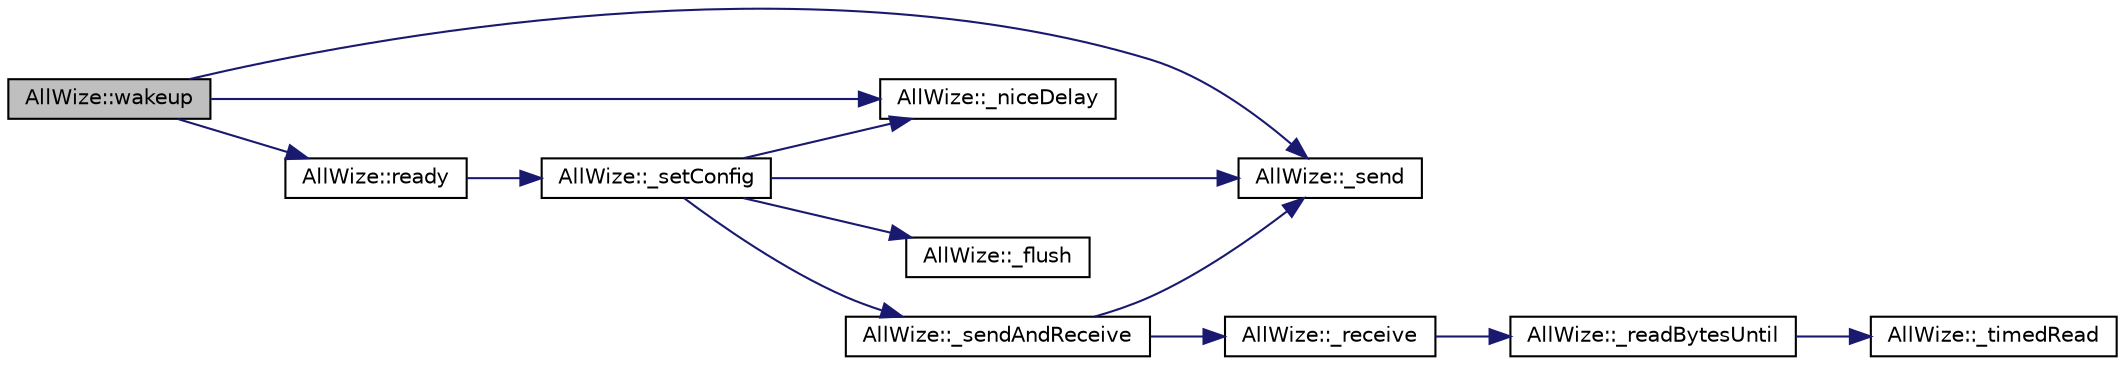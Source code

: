 digraph "AllWize::wakeup"
{
  edge [fontname="Helvetica",fontsize="10",labelfontname="Helvetica",labelfontsize="10"];
  node [fontname="Helvetica",fontsize="10",shape=record];
  rankdir="LR";
  Node1720 [label="AllWize::wakeup",height=0.2,width=0.4,color="black", fillcolor="grey75", style="filled", fontcolor="black"];
  Node1720 -> Node1721 [color="midnightblue",fontsize="10",style="solid",fontname="Helvetica"];
  Node1721 [label="AllWize::_send",height=0.2,width=0.4,color="black", fillcolor="white", style="filled",URL="$classAllWize.html#ac194cac5fd63b864ef567fb7a51a2ac9",tooltip="Sends a binary buffer to the module UART. Returns the number of bytes actually sent. "];
  Node1720 -> Node1722 [color="midnightblue",fontsize="10",style="solid",fontname="Helvetica"];
  Node1722 [label="AllWize::_niceDelay",height=0.2,width=0.4,color="black", fillcolor="white", style="filled",URL="$classAllWize.html#afeed45d2a47e184092d6dcd64c22fb72",tooltip="Does a non-blocking delay. "];
  Node1720 -> Node1723 [color="midnightblue",fontsize="10",style="solid",fontname="Helvetica"];
  Node1723 [label="AllWize::ready",height=0.2,width=0.4,color="black", fillcolor="white", style="filled",URL="$classAllWize.html#abc11db103b75ef6cf585c18cca13142c",tooltip="Test whether the radio module is ready or not. "];
  Node1723 -> Node1724 [color="midnightblue",fontsize="10",style="solid",fontname="Helvetica"];
  Node1724 [label="AllWize::_setConfig",height=0.2,width=0.4,color="black", fillcolor="white", style="filled",URL="$classAllWize.html#a493af0599b973f713192b175000264e6",tooltip="Sets or unsets config mode. "];
  Node1724 -> Node1725 [color="midnightblue",fontsize="10",style="solid",fontname="Helvetica"];
  Node1725 [label="AllWize::_flush",height=0.2,width=0.4,color="black", fillcolor="white", style="filled",URL="$classAllWize.html#ace21941ce1a1174ef567c1a269ebf551",tooltip="Flushes the serial line to the module. "];
  Node1724 -> Node1726 [color="midnightblue",fontsize="10",style="solid",fontname="Helvetica"];
  Node1726 [label="AllWize::_sendAndReceive",height=0.2,width=0.4,color="black", fillcolor="white", style="filled",URL="$classAllWize.html#af4c575f742b3c2a837058846b83fbfe1",tooltip="Sends a binary buffer and waits for response. Returns the number of bytes received and stored in the ..."];
  Node1726 -> Node1721 [color="midnightblue",fontsize="10",style="solid",fontname="Helvetica"];
  Node1726 -> Node1727 [color="midnightblue",fontsize="10",style="solid",fontname="Helvetica"];
  Node1727 [label="AllWize::_receive",height=0.2,width=0.4,color="black", fillcolor="white", style="filled",URL="$classAllWize.html#a197c8bd0c47789acefd4e360ca697feb",tooltip="Listens to incoming data from the module until timeout or END_OF_RESPONSE. "];
  Node1727 -> Node1728 [color="midnightblue",fontsize="10",style="solid",fontname="Helvetica"];
  Node1728 [label="AllWize::_readBytesUntil",height=0.2,width=0.4,color="black", fillcolor="white", style="filled",URL="$classAllWize.html#a3cdbc480293b0e3c24107c549b485d5c",tooltip="Reads the stream buffer up to a certain char or times out. "];
  Node1728 -> Node1729 [color="midnightblue",fontsize="10",style="solid",fontname="Helvetica"];
  Node1729 [label="AllWize::_timedRead",height=0.2,width=0.4,color="black", fillcolor="white", style="filled",URL="$classAllWize.html#ac33ba05cebc3de22babb477922a07eaf",tooltip="Reads a byte from the stream with a timeout. "];
  Node1724 -> Node1721 [color="midnightblue",fontsize="10",style="solid",fontname="Helvetica"];
  Node1724 -> Node1722 [color="midnightblue",fontsize="10",style="solid",fontname="Helvetica"];
}
